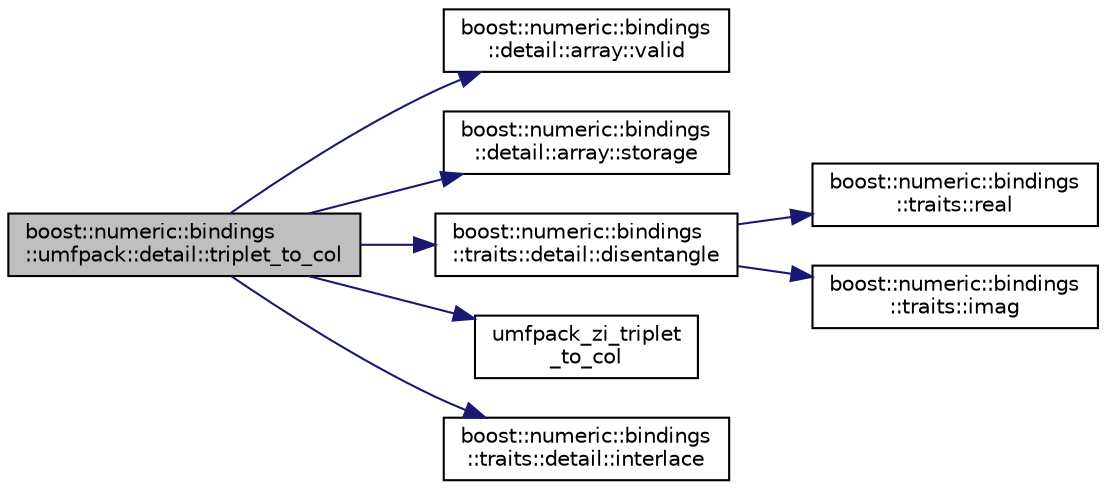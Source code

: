 digraph "boost::numeric::bindings::umfpack::detail::triplet_to_col"
{
  edge [fontname="Helvetica",fontsize="10",labelfontname="Helvetica",labelfontsize="10"];
  node [fontname="Helvetica",fontsize="10",shape=record];
  rankdir="LR";
  Node257 [label="boost::numeric::bindings\l::umfpack::detail::triplet_to_col",height=0.2,width=0.4,color="black", fillcolor="grey75", style="filled", fontcolor="black"];
  Node257 -> Node258 [color="midnightblue",fontsize="10",style="solid",fontname="Helvetica"];
  Node258 [label="boost::numeric::bindings\l::detail::array::valid",height=0.2,width=0.4,color="black", fillcolor="white", style="filled",URL="$dc/d6f/classboost_1_1numeric_1_1bindings_1_1detail_1_1array.html#a2663e7568256e96264861700f2237728"];
  Node257 -> Node259 [color="midnightblue",fontsize="10",style="solid",fontname="Helvetica"];
  Node259 [label="boost::numeric::bindings\l::detail::array::storage",height=0.2,width=0.4,color="black", fillcolor="white", style="filled",URL="$dc/d6f/classboost_1_1numeric_1_1bindings_1_1detail_1_1array.html#a75434772764126db923d281f6dd47000"];
  Node257 -> Node260 [color="midnightblue",fontsize="10",style="solid",fontname="Helvetica"];
  Node260 [label="boost::numeric::bindings\l::traits::detail::disentangle",height=0.2,width=0.4,color="black", fillcolor="white", style="filled",URL="$da/db9/namespaceboost_1_1numeric_1_1bindings_1_1traits_1_1detail.html#ae26dbe0913c570b55dfc07ba7e2479ae"];
  Node260 -> Node261 [color="midnightblue",fontsize="10",style="solid",fontname="Helvetica"];
  Node261 [label="boost::numeric::bindings\l::traits::real",height=0.2,width=0.4,color="black", fillcolor="white", style="filled",URL="$d1/d51/namespaceboost_1_1numeric_1_1bindings_1_1traits.html#a66bbecab037d720ac6ce66fcd0c07a5e"];
  Node260 -> Node262 [color="midnightblue",fontsize="10",style="solid",fontname="Helvetica"];
  Node262 [label="boost::numeric::bindings\l::traits::imag",height=0.2,width=0.4,color="black", fillcolor="white", style="filled",URL="$d1/d51/namespaceboost_1_1numeric_1_1bindings_1_1traits.html#a3111566b8a03b5858092b5e7f1e2d460"];
  Node257 -> Node263 [color="midnightblue",fontsize="10",style="solid",fontname="Helvetica"];
  Node263 [label="umfpack_zi_triplet\l_to_col",height=0.2,width=0.4,color="black", fillcolor="white", style="filled",URL="$d5/dca/3rd_party_2_suite_sparse_2_u_m_f_p_a_c_k_2_include_2umfpack__triplet__to__col_8h.html#acfe4249976e82901af6fd190fadf5ae6"];
  Node257 -> Node264 [color="midnightblue",fontsize="10",style="solid",fontname="Helvetica"];
  Node264 [label="boost::numeric::bindings\l::traits::detail::interlace",height=0.2,width=0.4,color="black", fillcolor="white", style="filled",URL="$da/db9/namespaceboost_1_1numeric_1_1bindings_1_1traits_1_1detail.html#a9835fe6eb1dfb1b0f60c1190be6cf05f"];
}
